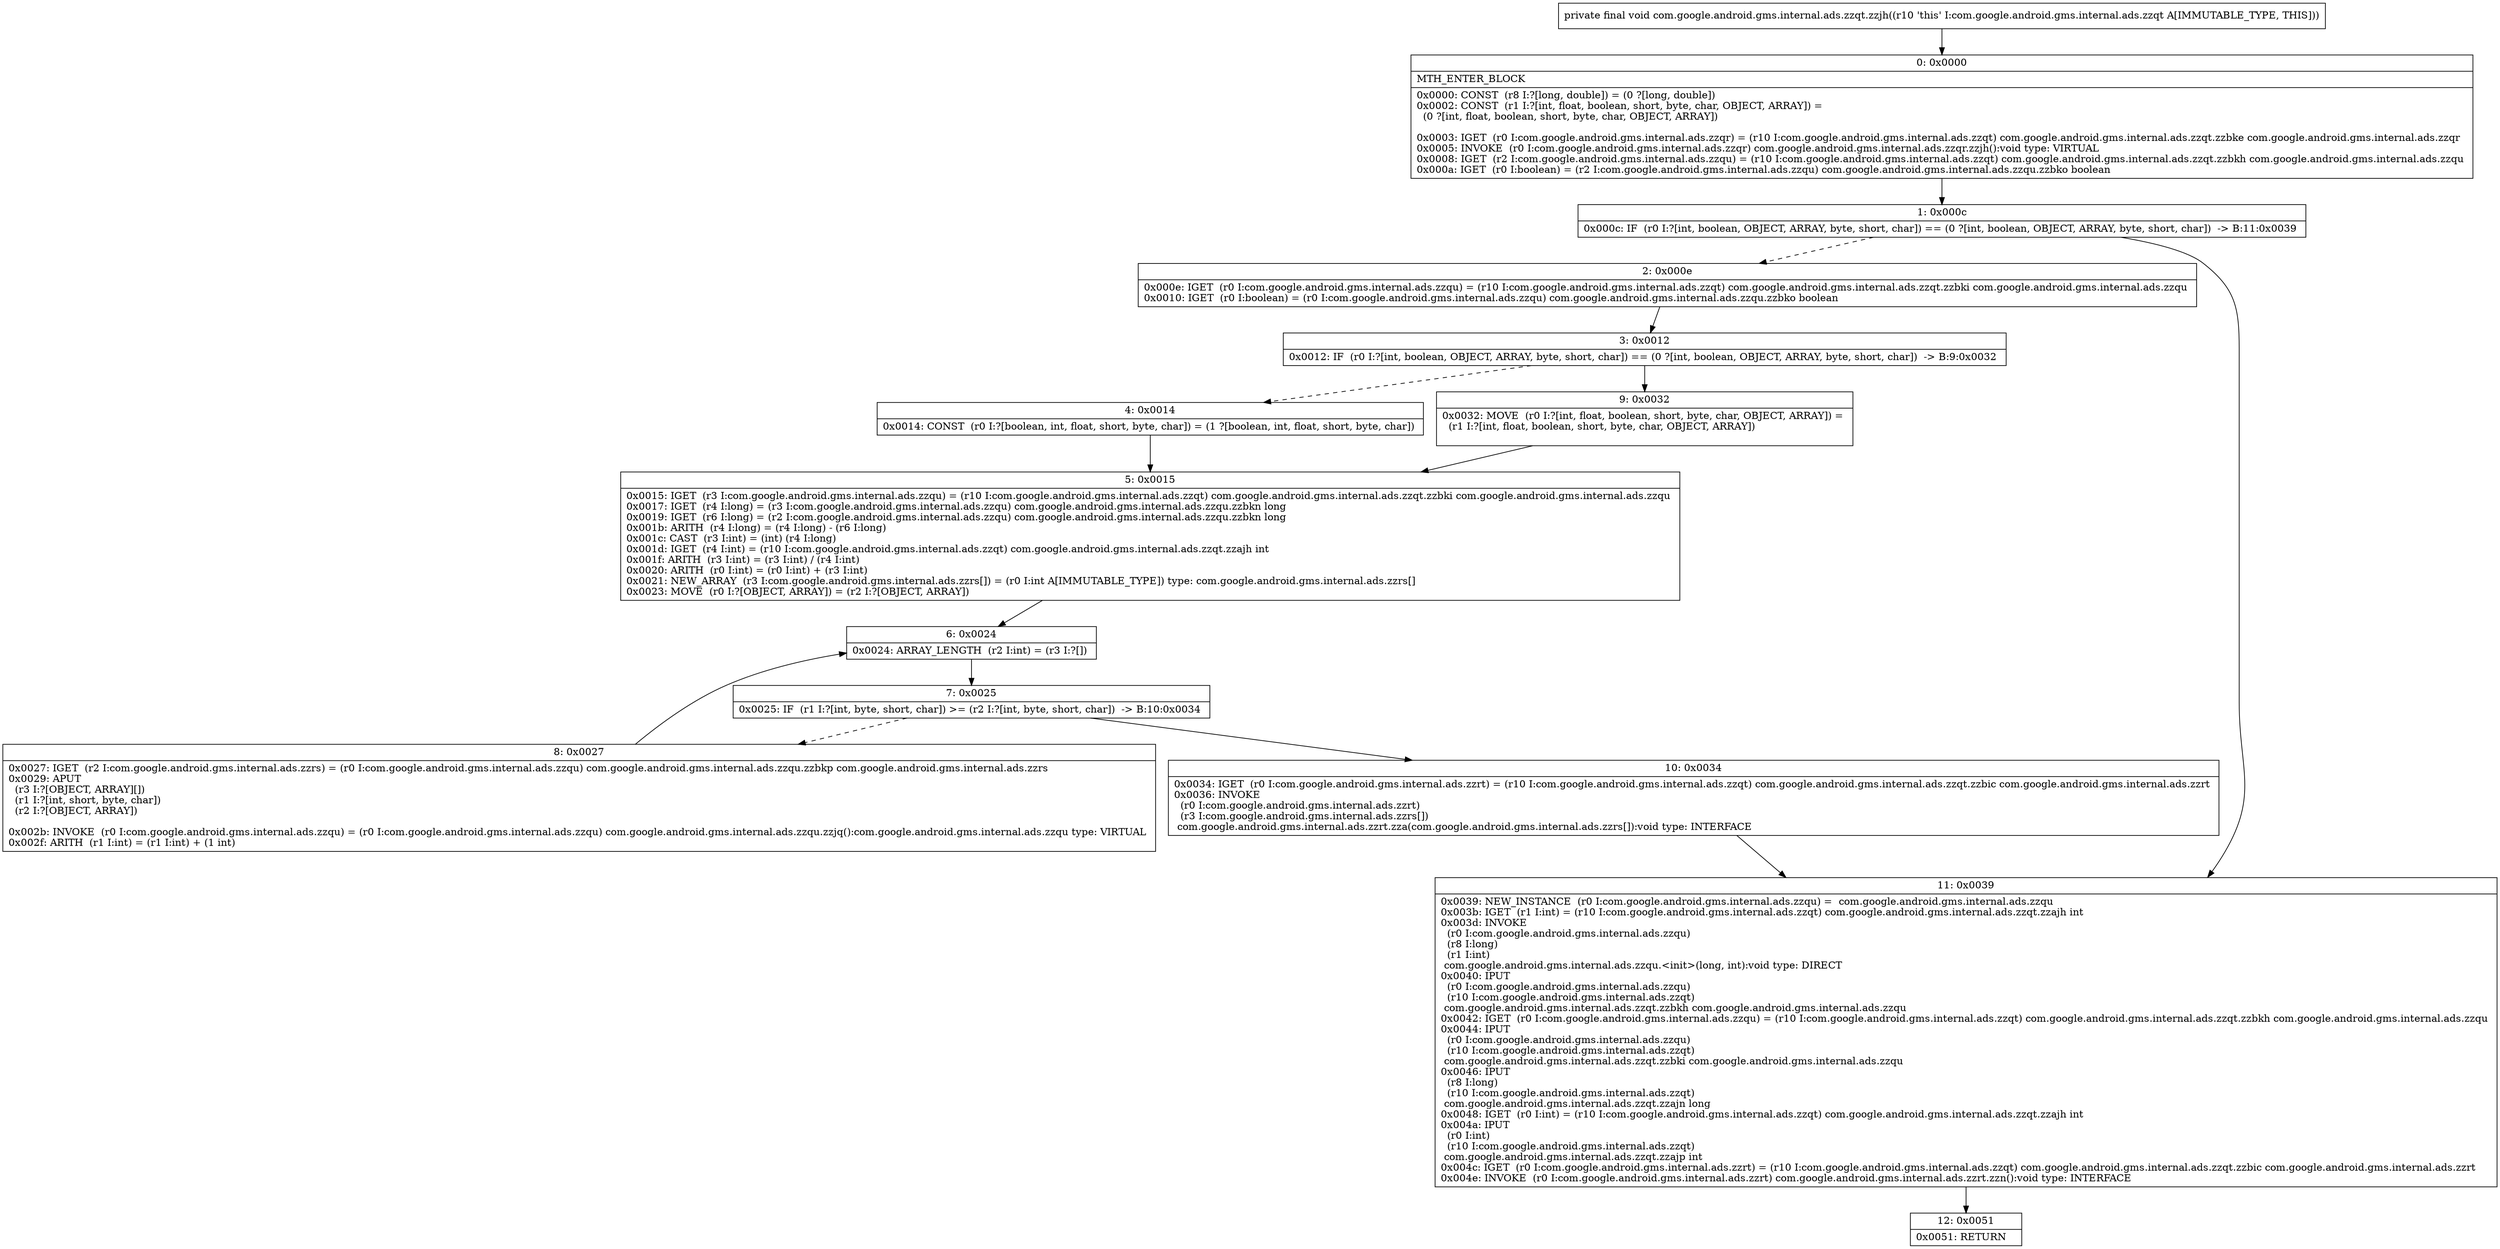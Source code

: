 digraph "CFG forcom.google.android.gms.internal.ads.zzqt.zzjh()V" {
Node_0 [shape=record,label="{0\:\ 0x0000|MTH_ENTER_BLOCK\l|0x0000: CONST  (r8 I:?[long, double]) = (0 ?[long, double]) \l0x0002: CONST  (r1 I:?[int, float, boolean, short, byte, char, OBJECT, ARRAY]) = \l  (0 ?[int, float, boolean, short, byte, char, OBJECT, ARRAY])\l \l0x0003: IGET  (r0 I:com.google.android.gms.internal.ads.zzqr) = (r10 I:com.google.android.gms.internal.ads.zzqt) com.google.android.gms.internal.ads.zzqt.zzbke com.google.android.gms.internal.ads.zzqr \l0x0005: INVOKE  (r0 I:com.google.android.gms.internal.ads.zzqr) com.google.android.gms.internal.ads.zzqr.zzjh():void type: VIRTUAL \l0x0008: IGET  (r2 I:com.google.android.gms.internal.ads.zzqu) = (r10 I:com.google.android.gms.internal.ads.zzqt) com.google.android.gms.internal.ads.zzqt.zzbkh com.google.android.gms.internal.ads.zzqu \l0x000a: IGET  (r0 I:boolean) = (r2 I:com.google.android.gms.internal.ads.zzqu) com.google.android.gms.internal.ads.zzqu.zzbko boolean \l}"];
Node_1 [shape=record,label="{1\:\ 0x000c|0x000c: IF  (r0 I:?[int, boolean, OBJECT, ARRAY, byte, short, char]) == (0 ?[int, boolean, OBJECT, ARRAY, byte, short, char])  \-\> B:11:0x0039 \l}"];
Node_2 [shape=record,label="{2\:\ 0x000e|0x000e: IGET  (r0 I:com.google.android.gms.internal.ads.zzqu) = (r10 I:com.google.android.gms.internal.ads.zzqt) com.google.android.gms.internal.ads.zzqt.zzbki com.google.android.gms.internal.ads.zzqu \l0x0010: IGET  (r0 I:boolean) = (r0 I:com.google.android.gms.internal.ads.zzqu) com.google.android.gms.internal.ads.zzqu.zzbko boolean \l}"];
Node_3 [shape=record,label="{3\:\ 0x0012|0x0012: IF  (r0 I:?[int, boolean, OBJECT, ARRAY, byte, short, char]) == (0 ?[int, boolean, OBJECT, ARRAY, byte, short, char])  \-\> B:9:0x0032 \l}"];
Node_4 [shape=record,label="{4\:\ 0x0014|0x0014: CONST  (r0 I:?[boolean, int, float, short, byte, char]) = (1 ?[boolean, int, float, short, byte, char]) \l}"];
Node_5 [shape=record,label="{5\:\ 0x0015|0x0015: IGET  (r3 I:com.google.android.gms.internal.ads.zzqu) = (r10 I:com.google.android.gms.internal.ads.zzqt) com.google.android.gms.internal.ads.zzqt.zzbki com.google.android.gms.internal.ads.zzqu \l0x0017: IGET  (r4 I:long) = (r3 I:com.google.android.gms.internal.ads.zzqu) com.google.android.gms.internal.ads.zzqu.zzbkn long \l0x0019: IGET  (r6 I:long) = (r2 I:com.google.android.gms.internal.ads.zzqu) com.google.android.gms.internal.ads.zzqu.zzbkn long \l0x001b: ARITH  (r4 I:long) = (r4 I:long) \- (r6 I:long) \l0x001c: CAST  (r3 I:int) = (int) (r4 I:long) \l0x001d: IGET  (r4 I:int) = (r10 I:com.google.android.gms.internal.ads.zzqt) com.google.android.gms.internal.ads.zzqt.zzajh int \l0x001f: ARITH  (r3 I:int) = (r3 I:int) \/ (r4 I:int) \l0x0020: ARITH  (r0 I:int) = (r0 I:int) + (r3 I:int) \l0x0021: NEW_ARRAY  (r3 I:com.google.android.gms.internal.ads.zzrs[]) = (r0 I:int A[IMMUTABLE_TYPE]) type: com.google.android.gms.internal.ads.zzrs[] \l0x0023: MOVE  (r0 I:?[OBJECT, ARRAY]) = (r2 I:?[OBJECT, ARRAY]) \l}"];
Node_6 [shape=record,label="{6\:\ 0x0024|0x0024: ARRAY_LENGTH  (r2 I:int) = (r3 I:?[]) \l}"];
Node_7 [shape=record,label="{7\:\ 0x0025|0x0025: IF  (r1 I:?[int, byte, short, char]) \>= (r2 I:?[int, byte, short, char])  \-\> B:10:0x0034 \l}"];
Node_8 [shape=record,label="{8\:\ 0x0027|0x0027: IGET  (r2 I:com.google.android.gms.internal.ads.zzrs) = (r0 I:com.google.android.gms.internal.ads.zzqu) com.google.android.gms.internal.ads.zzqu.zzbkp com.google.android.gms.internal.ads.zzrs \l0x0029: APUT  \l  (r3 I:?[OBJECT, ARRAY][])\l  (r1 I:?[int, short, byte, char])\l  (r2 I:?[OBJECT, ARRAY])\l \l0x002b: INVOKE  (r0 I:com.google.android.gms.internal.ads.zzqu) = (r0 I:com.google.android.gms.internal.ads.zzqu) com.google.android.gms.internal.ads.zzqu.zzjq():com.google.android.gms.internal.ads.zzqu type: VIRTUAL \l0x002f: ARITH  (r1 I:int) = (r1 I:int) + (1 int) \l}"];
Node_9 [shape=record,label="{9\:\ 0x0032|0x0032: MOVE  (r0 I:?[int, float, boolean, short, byte, char, OBJECT, ARRAY]) = \l  (r1 I:?[int, float, boolean, short, byte, char, OBJECT, ARRAY])\l \l}"];
Node_10 [shape=record,label="{10\:\ 0x0034|0x0034: IGET  (r0 I:com.google.android.gms.internal.ads.zzrt) = (r10 I:com.google.android.gms.internal.ads.zzqt) com.google.android.gms.internal.ads.zzqt.zzbic com.google.android.gms.internal.ads.zzrt \l0x0036: INVOKE  \l  (r0 I:com.google.android.gms.internal.ads.zzrt)\l  (r3 I:com.google.android.gms.internal.ads.zzrs[])\l com.google.android.gms.internal.ads.zzrt.zza(com.google.android.gms.internal.ads.zzrs[]):void type: INTERFACE \l}"];
Node_11 [shape=record,label="{11\:\ 0x0039|0x0039: NEW_INSTANCE  (r0 I:com.google.android.gms.internal.ads.zzqu) =  com.google.android.gms.internal.ads.zzqu \l0x003b: IGET  (r1 I:int) = (r10 I:com.google.android.gms.internal.ads.zzqt) com.google.android.gms.internal.ads.zzqt.zzajh int \l0x003d: INVOKE  \l  (r0 I:com.google.android.gms.internal.ads.zzqu)\l  (r8 I:long)\l  (r1 I:int)\l com.google.android.gms.internal.ads.zzqu.\<init\>(long, int):void type: DIRECT \l0x0040: IPUT  \l  (r0 I:com.google.android.gms.internal.ads.zzqu)\l  (r10 I:com.google.android.gms.internal.ads.zzqt)\l com.google.android.gms.internal.ads.zzqt.zzbkh com.google.android.gms.internal.ads.zzqu \l0x0042: IGET  (r0 I:com.google.android.gms.internal.ads.zzqu) = (r10 I:com.google.android.gms.internal.ads.zzqt) com.google.android.gms.internal.ads.zzqt.zzbkh com.google.android.gms.internal.ads.zzqu \l0x0044: IPUT  \l  (r0 I:com.google.android.gms.internal.ads.zzqu)\l  (r10 I:com.google.android.gms.internal.ads.zzqt)\l com.google.android.gms.internal.ads.zzqt.zzbki com.google.android.gms.internal.ads.zzqu \l0x0046: IPUT  \l  (r8 I:long)\l  (r10 I:com.google.android.gms.internal.ads.zzqt)\l com.google.android.gms.internal.ads.zzqt.zzajn long \l0x0048: IGET  (r0 I:int) = (r10 I:com.google.android.gms.internal.ads.zzqt) com.google.android.gms.internal.ads.zzqt.zzajh int \l0x004a: IPUT  \l  (r0 I:int)\l  (r10 I:com.google.android.gms.internal.ads.zzqt)\l com.google.android.gms.internal.ads.zzqt.zzajp int \l0x004c: IGET  (r0 I:com.google.android.gms.internal.ads.zzrt) = (r10 I:com.google.android.gms.internal.ads.zzqt) com.google.android.gms.internal.ads.zzqt.zzbic com.google.android.gms.internal.ads.zzrt \l0x004e: INVOKE  (r0 I:com.google.android.gms.internal.ads.zzrt) com.google.android.gms.internal.ads.zzrt.zzn():void type: INTERFACE \l}"];
Node_12 [shape=record,label="{12\:\ 0x0051|0x0051: RETURN   \l}"];
MethodNode[shape=record,label="{private final void com.google.android.gms.internal.ads.zzqt.zzjh((r10 'this' I:com.google.android.gms.internal.ads.zzqt A[IMMUTABLE_TYPE, THIS])) }"];
MethodNode -> Node_0;
Node_0 -> Node_1;
Node_1 -> Node_2[style=dashed];
Node_1 -> Node_11;
Node_2 -> Node_3;
Node_3 -> Node_4[style=dashed];
Node_3 -> Node_9;
Node_4 -> Node_5;
Node_5 -> Node_6;
Node_6 -> Node_7;
Node_7 -> Node_8[style=dashed];
Node_7 -> Node_10;
Node_8 -> Node_6;
Node_9 -> Node_5;
Node_10 -> Node_11;
Node_11 -> Node_12;
}

